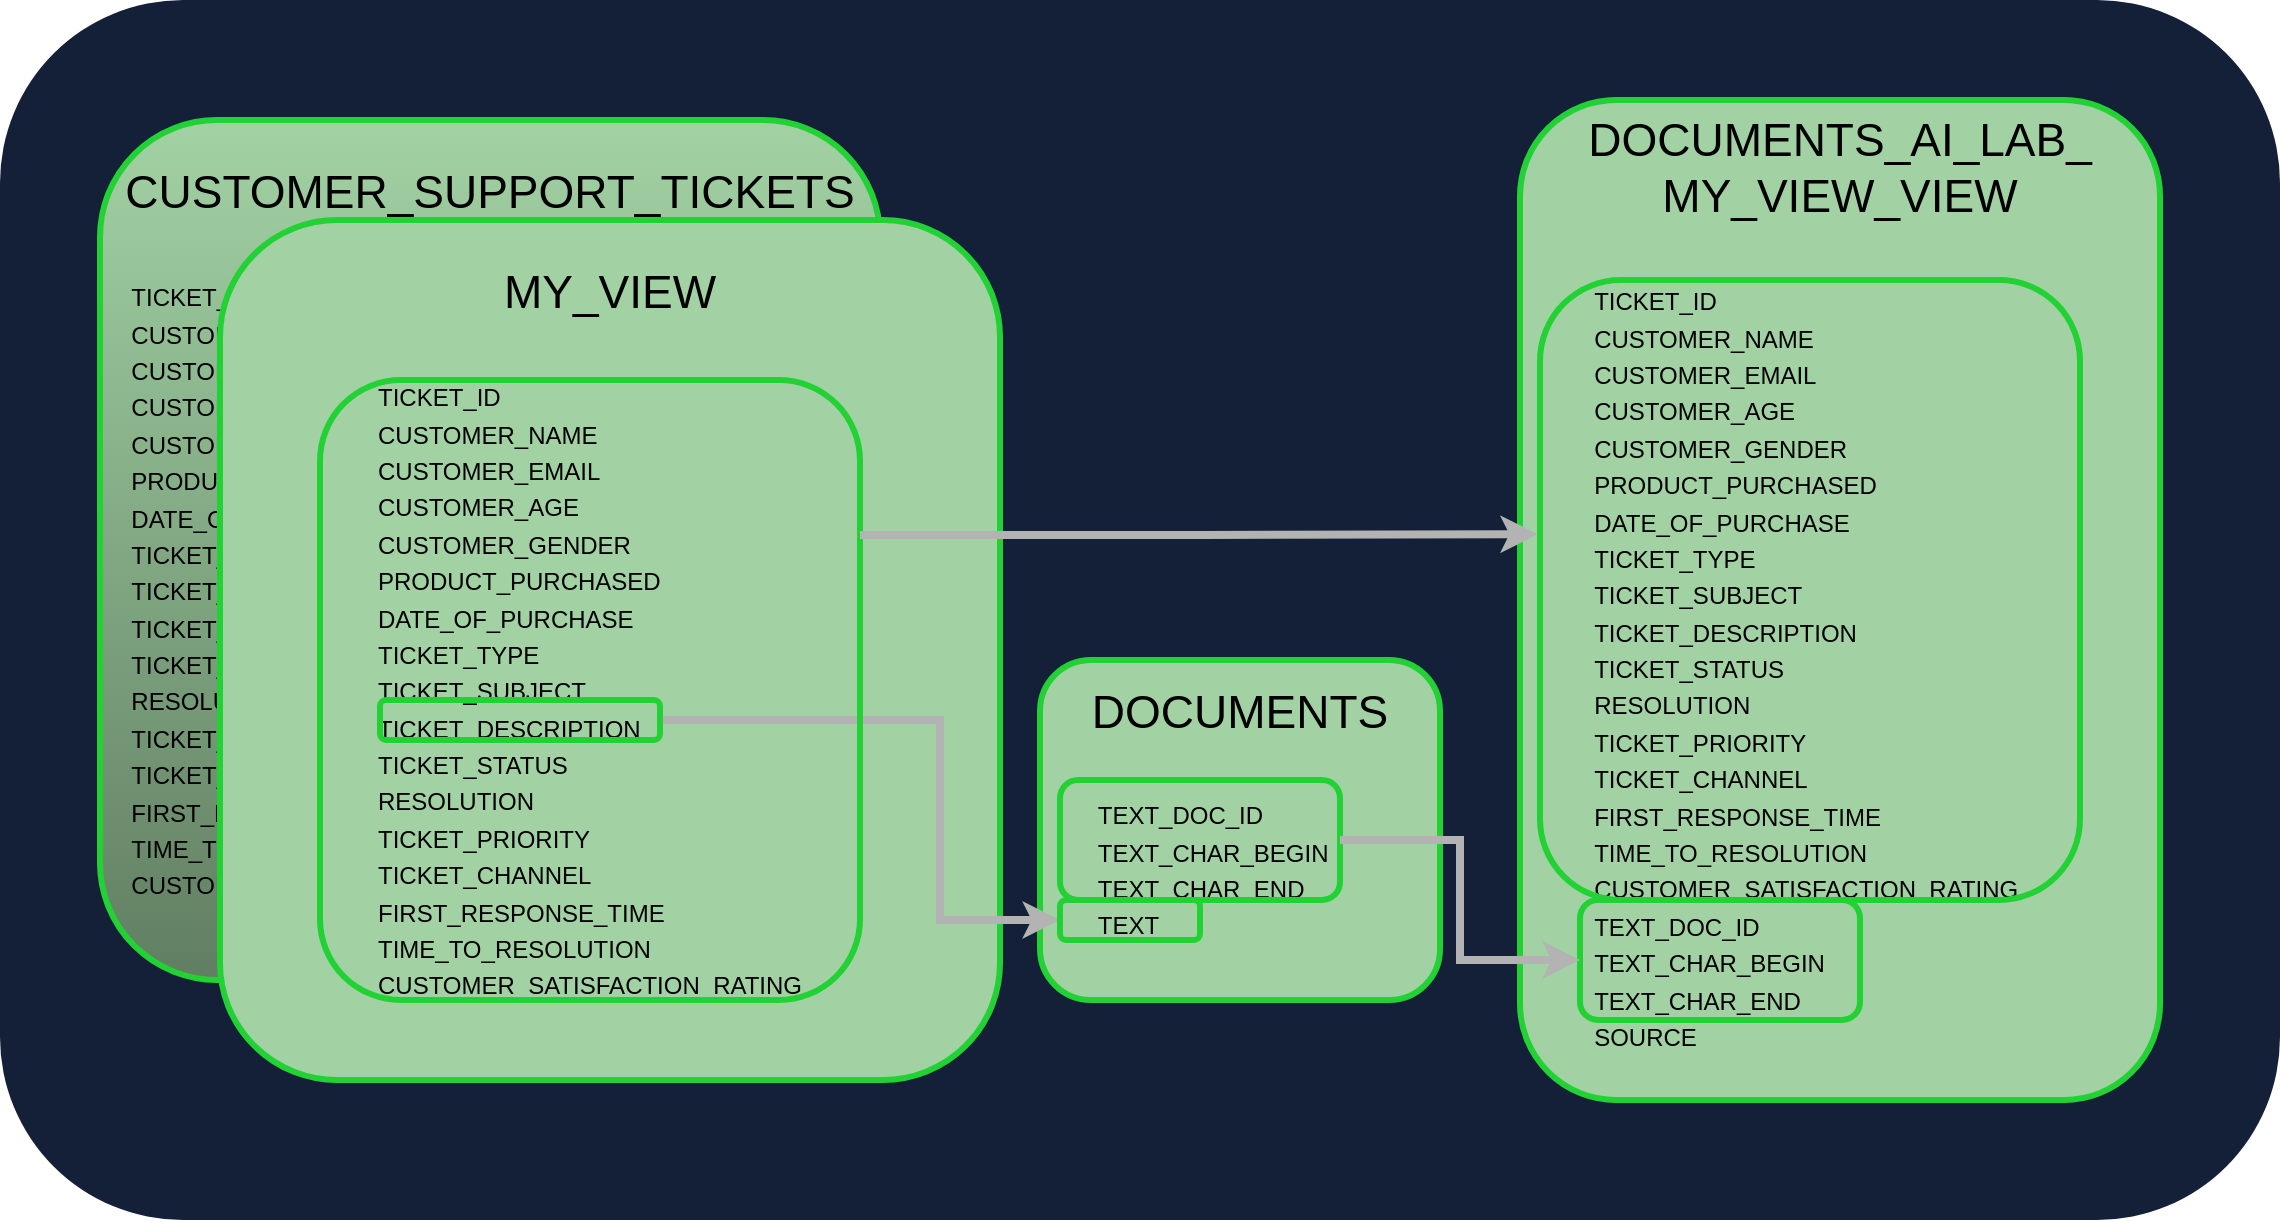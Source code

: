 <mxfile version="27.1.6">
  <diagram name="Page-1" id="POaLV1qd_8ivgcaJ0k6t">
    <mxGraphModel dx="5090" dy="2903" grid="1" gridSize="10" guides="1" tooltips="1" connect="1" arrows="1" fold="1" page="1" pageScale="1" pageWidth="850" pageHeight="1100" math="0" shadow="0">
      <root>
        <mxCell id="0" />
        <mxCell id="1" parent="0" />
        <mxCell id="8z2NHTdnz_yu78FJvaMC-28" value="" style="rounded=1;whiteSpace=wrap;html=1;strokeColor=none;strokeWidth=3;align=center;verticalAlign=middle;fontFamily=Helvetica;fontSize=12;fontColor=default;fillColor=#142037;" parent="1" vertex="1">
          <mxGeometry x="-1690" y="-1080" width="1140" height="610" as="geometry" />
        </mxCell>
        <mxCell id="8z2NHTdnz_yu78FJvaMC-19" style="edgeStyle=orthogonalEdgeStyle;rounded=0;orthogonalLoop=1;jettySize=auto;html=1;exitX=0.5;exitY=1;exitDx=0;exitDy=0;" parent="1" edge="1">
          <mxGeometry relative="1" as="geometry">
            <mxPoint x="-1400" y="-680" as="sourcePoint" />
            <mxPoint x="-1400" y="-680" as="targetPoint" />
          </mxGeometry>
        </mxCell>
        <mxCell id="8z2NHTdnz_yu78FJvaMC-63" value="&lt;div&gt;&lt;font style=&quot;font-size: 23px;&quot;&gt;DOCUMENTS&lt;/font&gt;&lt;/div&gt;&lt;div&gt;&lt;font style=&quot;font-size: 23px;&quot;&gt;&lt;u&gt;&lt;br&gt;&lt;/u&gt;&lt;/font&gt;&lt;/div&gt;&lt;div&gt;&lt;table&gt;&lt;tbody&gt;&lt;tr align=&quot;left&quot;&gt;&lt;td&gt;&lt;font&gt;TEXT_DOC_ID&lt;/font&gt;&lt;/td&gt;&lt;/tr&gt;&lt;tr align=&quot;left&quot;&gt;&lt;td&gt;&lt;font&gt;&lt;span&gt;TEXT_CHAR_BEGIN&lt;/span&gt;&lt;/font&gt;&lt;/td&gt;&lt;/tr&gt;&lt;tr align=&quot;left&quot;&gt;&lt;td&gt;&lt;font&gt;TEXT_CHAR_END&lt;/font&gt;&lt;/td&gt;&lt;/tr&gt;&lt;tr align=&quot;left&quot;&gt;&lt;td&gt;&lt;font&gt;TEXT&lt;/font&gt;&lt;/td&gt;&lt;/tr&gt;&lt;/tbody&gt;&lt;/table&gt;&lt;br&gt;&lt;/div&gt;" style="rounded=1;whiteSpace=wrap;html=1;strokeColor=#22D234;strokeWidth=3;align=center;verticalAlign=middle;fontFamily=Helvetica;fontSize=12;fontColor=default;labelBackgroundColor=none;fillColor=#A2D2A4;" parent="1" vertex="1">
          <mxGeometry x="-1170" y="-750" width="200" height="170" as="geometry" />
        </mxCell>
        <mxCell id="8z2NHTdnz_yu78FJvaMC-69" value="&lt;div&gt;&lt;font style=&quot;font-size: 23px;&quot;&gt;CUSTOMER_SUPPORT_TICKETS&lt;/font&gt;&lt;br&gt;&lt;br&gt;&lt;br&gt;&lt;table&gt;&lt;tbody&gt;&lt;tr&gt;&lt;td align=&quot;left&quot;&gt;TICKET_ID&lt;/td&gt;            &lt;td align=&quot;left&quot;&gt;&lt;br&gt;&lt;/td&gt;            &lt;td align=&quot;left&quot;&gt;&lt;br&gt;&lt;/td&gt;            &lt;td align=&quot;left&quot;&gt;&lt;br&gt;&lt;/td&gt;            &lt;td&gt;&lt;br&gt;&lt;/td&gt;            &lt;td&gt;&lt;br&gt;&lt;/td&gt;        &lt;/tr&gt;        &lt;tr&gt;            &lt;td align=&quot;left&quot;&gt;CUSTOMER_NAME&lt;/td&gt;            &lt;td align=&quot;left&quot;&gt;&lt;br&gt;&lt;/td&gt;            &lt;td align=&quot;left&quot;&gt;&lt;br&gt;&lt;/td&gt;            &lt;td align=&quot;left&quot;&gt;&lt;br&gt;&lt;/td&gt;            &lt;td&gt;&lt;br&gt;&lt;/td&gt;            &lt;td&gt;&lt;br&gt;&lt;/td&gt;        &lt;/tr&gt;        &lt;tr&gt;            &lt;td align=&quot;left&quot;&gt;CUSTOMER_EMAIL&lt;/td&gt;            &lt;td align=&quot;left&quot;&gt;&lt;br&gt;&lt;/td&gt;            &lt;td align=&quot;left&quot;&gt;&lt;br&gt;&lt;/td&gt;            &lt;td align=&quot;left&quot;&gt;&lt;br&gt;&lt;/td&gt;            &lt;td&gt;&lt;br&gt;&lt;/td&gt;            &lt;td&gt;&lt;br&gt;&lt;/td&gt;        &lt;/tr&gt;        &lt;tr&gt;            &lt;td align=&quot;left&quot;&gt;CUSTOMER_AGE&lt;/td&gt;            &lt;td align=&quot;left&quot;&gt;&lt;br&gt;&lt;/td&gt;            &lt;td align=&quot;left&quot;&gt;&lt;br&gt;&lt;/td&gt;            &lt;td align=&quot;left&quot;&gt;&lt;br&gt;&lt;/td&gt;            &lt;td&gt;&lt;br&gt;&lt;/td&gt;            &lt;td&gt;&lt;br&gt;&lt;/td&gt;        &lt;/tr&gt;        &lt;tr&gt;            &lt;td align=&quot;left&quot;&gt;CUSTOMER_GENDER&lt;/td&gt;            &lt;td align=&quot;left&quot;&gt;&lt;br&gt;&lt;/td&gt;            &lt;td align=&quot;left&quot;&gt;&lt;br&gt;&lt;/td&gt;            &lt;td align=&quot;left&quot;&gt;&lt;br&gt;&lt;/td&gt;            &lt;td&gt;&lt;br&gt;&lt;/td&gt;            &lt;td&gt;&lt;br&gt;&lt;/td&gt;        &lt;/tr&gt;        &lt;tr&gt;            &lt;td align=&quot;left&quot;&gt;PRODUCT_PURCHASED&lt;/td&gt;            &lt;td align=&quot;left&quot;&gt;&lt;br&gt;&lt;/td&gt;            &lt;td align=&quot;left&quot;&gt;&lt;br&gt;&lt;/td&gt;            &lt;td align=&quot;left&quot;&gt;&lt;br&gt;&lt;/td&gt;            &lt;td&gt;&lt;br&gt;&lt;/td&gt;            &lt;td&gt;&lt;br&gt;&lt;/td&gt;        &lt;/tr&gt;        &lt;tr&gt;            &lt;td align=&quot;left&quot;&gt;DATE_OF_PURCHASE&lt;/td&gt;            &lt;td align=&quot;left&quot;&gt;&lt;br&gt;&lt;/td&gt;            &lt;td align=&quot;left&quot;&gt;&lt;br&gt;&lt;/td&gt;            &lt;td align=&quot;left&quot;&gt;&lt;br&gt;&lt;/td&gt;            &lt;td&gt;&lt;br&gt;&lt;/td&gt;            &lt;td&gt;&lt;br&gt;&lt;/td&gt;        &lt;/tr&gt;        &lt;tr&gt;            &lt;td align=&quot;left&quot;&gt;TICKET_TYPE&lt;/td&gt;            &lt;td align=&quot;left&quot;&gt;&lt;br&gt;&lt;/td&gt;            &lt;td align=&quot;left&quot;&gt;&lt;br&gt;&lt;/td&gt;            &lt;td align=&quot;left&quot;&gt;&lt;br&gt;&lt;/td&gt;            &lt;td&gt;&lt;br&gt;&lt;/td&gt;            &lt;td&gt;&lt;br&gt;&lt;/td&gt;        &lt;/tr&gt;        &lt;tr&gt;            &lt;td align=&quot;left&quot;&gt;TICKET_SUBJECT&lt;/td&gt;            &lt;td align=&quot;left&quot;&gt;&lt;br&gt;&lt;/td&gt;            &lt;td align=&quot;left&quot;&gt;&lt;br&gt;&lt;/td&gt;            &lt;td align=&quot;left&quot;&gt;&lt;br&gt;&lt;/td&gt;            &lt;td&gt;&lt;br&gt;&lt;/td&gt;            &lt;td&gt;&lt;br&gt;&lt;/td&gt;        &lt;/tr&gt;        &lt;tr&gt;            &lt;td align=&quot;left&quot;&gt;TICKET_DESCRIPTION&lt;/td&gt;            &lt;td align=&quot;left&quot;&gt;&lt;br&gt;&lt;/td&gt;            &lt;td align=&quot;left&quot;&gt;&lt;br&gt;&lt;/td&gt;            &lt;td align=&quot;left&quot;&gt;&lt;br&gt;&lt;/td&gt;            &lt;td&gt;&lt;br&gt;&lt;/td&gt;            &lt;td&gt;&lt;br&gt;&lt;/td&gt;        &lt;/tr&gt;        &lt;tr&gt;            &lt;td align=&quot;left&quot;&gt;TICKET_STATUS&lt;/td&gt;            &lt;td align=&quot;left&quot;&gt;&lt;br&gt;&lt;/td&gt;            &lt;td align=&quot;left&quot;&gt;&lt;br&gt;&lt;/td&gt;            &lt;td align=&quot;left&quot;&gt;&lt;br&gt;&lt;/td&gt;            &lt;td&gt;&lt;br&gt;&lt;/td&gt;            &lt;td&gt;&lt;br&gt;&lt;/td&gt;        &lt;/tr&gt;        &lt;tr&gt;            &lt;td align=&quot;left&quot;&gt;RESOLUTION&lt;/td&gt;            &lt;td align=&quot;left&quot;&gt;&lt;br&gt;&lt;/td&gt;            &lt;td align=&quot;left&quot;&gt;&lt;br&gt;&lt;/td&gt;            &lt;td align=&quot;left&quot;&gt;&lt;br&gt;&lt;/td&gt;            &lt;td&gt;&lt;br&gt;&lt;/td&gt;            &lt;td&gt;&lt;br&gt;&lt;/td&gt;        &lt;/tr&gt;        &lt;tr&gt;            &lt;td align=&quot;left&quot;&gt;TICKET_PRIORITY&lt;/td&gt;            &lt;td align=&quot;left&quot;&gt;&lt;br&gt;&lt;/td&gt;            &lt;td align=&quot;left&quot;&gt;&lt;br&gt;&lt;/td&gt;            &lt;td align=&quot;left&quot;&gt;&lt;br&gt;&lt;/td&gt;            &lt;td&gt;&lt;br&gt;&lt;/td&gt;            &lt;td&gt;&lt;br&gt;&lt;/td&gt;        &lt;/tr&gt;        &lt;tr&gt;            &lt;td align=&quot;left&quot;&gt;TICKET_CHANNEL&lt;/td&gt;            &lt;td align=&quot;left&quot;&gt;&lt;br&gt;&lt;/td&gt;            &lt;td align=&quot;left&quot;&gt;&lt;br&gt;&lt;/td&gt;            &lt;td align=&quot;left&quot;&gt;&lt;br&gt;&lt;/td&gt;            &lt;td&gt;&lt;br&gt;&lt;/td&gt;            &lt;td&gt;&lt;br&gt;&lt;/td&gt;        &lt;/tr&gt;        &lt;tr&gt;            &lt;td align=&quot;left&quot;&gt;FIRST_RESPONSE_TIME&lt;/td&gt;            &lt;td align=&quot;left&quot;&gt;&lt;br&gt;&lt;/td&gt;            &lt;td align=&quot;left&quot;&gt;&lt;br&gt;&lt;/td&gt;            &lt;td align=&quot;left&quot;&gt;&lt;br&gt;&lt;/td&gt;            &lt;td&gt;&lt;br&gt;&lt;/td&gt;            &lt;td&gt;&lt;br&gt;&lt;/td&gt;        &lt;/tr&gt;        &lt;tr&gt;            &lt;td align=&quot;left&quot;&gt;TIME_TO_RESOLUTION&lt;/td&gt;            &lt;td align=&quot;left&quot;&gt;&lt;br&gt;&lt;/td&gt;            &lt;td align=&quot;left&quot;&gt;&lt;br&gt;&lt;/td&gt;            &lt;td align=&quot;left&quot;&gt;&lt;br&gt;&lt;/td&gt;            &lt;td&gt;&lt;br&gt;&lt;/td&gt;            &lt;td&gt;&lt;br&gt;&lt;/td&gt;        &lt;/tr&gt;        &lt;tr&gt;            &lt;td&gt;CUSTOMER_SATISFACTION_RATING&lt;/td&gt;            &lt;td&gt;&lt;br&gt;&lt;/td&gt;            &lt;td&gt;&lt;br&gt;&lt;/td&gt;            &lt;td&gt;&lt;br&gt;&lt;/td&gt;            &lt;td&gt;&lt;br&gt;&lt;/td&gt;            &lt;td&gt;&lt;br&gt;&lt;/td&gt;&lt;/tr&gt;&lt;/tbody&gt;&lt;/table&gt;&lt;br&gt;&lt;/div&gt;" style="rounded=1;whiteSpace=wrap;html=1;strokeColor=#22D234;strokeWidth=3;align=center;verticalAlign=middle;fontFamily=Helvetica;fontSize=12;fontColor=default;labelBackgroundColor=none;fillColor=#A2D2A4;gradientColor=#617E62;" parent="1" vertex="1">
          <mxGeometry x="-1640" y="-1020" width="390" height="430" as="geometry" />
        </mxCell>
        <mxCell id="8z2NHTdnz_yu78FJvaMC-68" value="&lt;div&gt;&lt;font style=&quot;font-size: 23px;&quot;&gt;MY_VIEW&lt;/font&gt;&lt;br&gt;&lt;br&gt;&lt;br&gt;&lt;table&gt;&lt;tbody&gt;&lt;tr&gt;&lt;td align=&quot;left&quot;&gt;TICKET_ID&lt;/td&gt;            &lt;td align=&quot;left&quot;&gt;&lt;br&gt;&lt;/td&gt;            &lt;td align=&quot;left&quot;&gt;&lt;br&gt;&lt;/td&gt;            &lt;td align=&quot;left&quot;&gt;&lt;br&gt;&lt;/td&gt;            &lt;td&gt;&lt;br&gt;&lt;/td&gt;            &lt;td&gt;&lt;br&gt;&lt;/td&gt;        &lt;/tr&gt;        &lt;tr&gt;            &lt;td align=&quot;left&quot;&gt;CUSTOMER_NAME&lt;/td&gt;            &lt;td align=&quot;left&quot;&gt;&lt;br&gt;&lt;/td&gt;            &lt;td align=&quot;left&quot;&gt;&lt;br&gt;&lt;/td&gt;            &lt;td align=&quot;left&quot;&gt;&lt;br&gt;&lt;/td&gt;            &lt;td&gt;&lt;br&gt;&lt;/td&gt;            &lt;td&gt;&lt;br&gt;&lt;/td&gt;        &lt;/tr&gt;        &lt;tr&gt;            &lt;td align=&quot;left&quot;&gt;CUSTOMER_EMAIL&lt;/td&gt;            &lt;td align=&quot;left&quot;&gt;&lt;br&gt;&lt;/td&gt;            &lt;td align=&quot;left&quot;&gt;&lt;br&gt;&lt;/td&gt;            &lt;td align=&quot;left&quot;&gt;&lt;br&gt;&lt;/td&gt;            &lt;td&gt;&lt;br&gt;&lt;/td&gt;            &lt;td&gt;&lt;br&gt;&lt;/td&gt;        &lt;/tr&gt;        &lt;tr&gt;            &lt;td align=&quot;left&quot;&gt;CUSTOMER_AGE&lt;/td&gt;            &lt;td align=&quot;left&quot;&gt;&lt;br&gt;&lt;/td&gt;            &lt;td align=&quot;left&quot;&gt;&lt;br&gt;&lt;/td&gt;            &lt;td align=&quot;left&quot;&gt;&lt;br&gt;&lt;/td&gt;            &lt;td&gt;&lt;br&gt;&lt;/td&gt;            &lt;td&gt;&lt;br&gt;&lt;/td&gt;        &lt;/tr&gt;        &lt;tr&gt;            &lt;td align=&quot;left&quot;&gt;CUSTOMER_GENDER&lt;/td&gt;            &lt;td align=&quot;left&quot;&gt;&lt;br&gt;&lt;/td&gt;            &lt;td align=&quot;left&quot;&gt;&lt;br&gt;&lt;/td&gt;            &lt;td align=&quot;left&quot;&gt;&lt;br&gt;&lt;/td&gt;            &lt;td&gt;&lt;br&gt;&lt;/td&gt;            &lt;td&gt;&lt;br&gt;&lt;/td&gt;        &lt;/tr&gt;        &lt;tr&gt;            &lt;td align=&quot;left&quot;&gt;PRODUCT_PURCHASED&lt;/td&gt;            &lt;td align=&quot;left&quot;&gt;&lt;br&gt;&lt;/td&gt;            &lt;td align=&quot;left&quot;&gt;&lt;br&gt;&lt;/td&gt;            &lt;td align=&quot;left&quot;&gt;&lt;br&gt;&lt;/td&gt;            &lt;td&gt;&lt;br&gt;&lt;/td&gt;            &lt;td&gt;&lt;br&gt;&lt;/td&gt;        &lt;/tr&gt;        &lt;tr&gt;            &lt;td align=&quot;left&quot;&gt;DATE_OF_PURCHASE&lt;/td&gt;            &lt;td align=&quot;left&quot;&gt;&lt;br&gt;&lt;/td&gt;            &lt;td align=&quot;left&quot;&gt;&lt;br&gt;&lt;/td&gt;            &lt;td align=&quot;left&quot;&gt;&lt;br&gt;&lt;/td&gt;            &lt;td&gt;&lt;br&gt;&lt;/td&gt;            &lt;td&gt;&lt;br&gt;&lt;/td&gt;        &lt;/tr&gt;        &lt;tr&gt;            &lt;td align=&quot;left&quot;&gt;TICKET_TYPE&lt;/td&gt;            &lt;td align=&quot;left&quot;&gt;&lt;br&gt;&lt;/td&gt;            &lt;td align=&quot;left&quot;&gt;&lt;br&gt;&lt;/td&gt;            &lt;td align=&quot;left&quot;&gt;&lt;br&gt;&lt;/td&gt;            &lt;td&gt;&lt;br&gt;&lt;/td&gt;            &lt;td&gt;&lt;br&gt;&lt;/td&gt;        &lt;/tr&gt;        &lt;tr&gt;            &lt;td align=&quot;left&quot;&gt;TICKET_SUBJECT&lt;/td&gt;            &lt;td align=&quot;left&quot;&gt;&lt;br&gt;&lt;/td&gt;            &lt;td align=&quot;left&quot;&gt;&lt;br&gt;&lt;/td&gt;            &lt;td align=&quot;left&quot;&gt;&lt;br&gt;&lt;/td&gt;            &lt;td&gt;&lt;br&gt;&lt;/td&gt;            &lt;td&gt;&lt;br&gt;&lt;/td&gt;        &lt;/tr&gt;        &lt;tr&gt;            &lt;td align=&quot;left&quot;&gt;TICKET_DESCRIPTION&lt;/td&gt;            &lt;td align=&quot;left&quot;&gt;&lt;br&gt;&lt;/td&gt;            &lt;td align=&quot;left&quot;&gt;&lt;br&gt;&lt;/td&gt;            &lt;td align=&quot;left&quot;&gt;&lt;br&gt;&lt;/td&gt;            &lt;td&gt;&lt;br&gt;&lt;/td&gt;            &lt;td&gt;&lt;br&gt;&lt;/td&gt;        &lt;/tr&gt;        &lt;tr&gt;            &lt;td align=&quot;left&quot;&gt;TICKET_STATUS&lt;/td&gt;            &lt;td align=&quot;left&quot;&gt;&lt;br&gt;&lt;/td&gt;            &lt;td align=&quot;left&quot;&gt;&lt;br&gt;&lt;/td&gt;            &lt;td align=&quot;left&quot;&gt;&lt;br&gt;&lt;/td&gt;            &lt;td&gt;&lt;br&gt;&lt;/td&gt;            &lt;td&gt;&lt;br&gt;&lt;/td&gt;        &lt;/tr&gt;        &lt;tr&gt;            &lt;td align=&quot;left&quot;&gt;RESOLUTION&lt;/td&gt;            &lt;td align=&quot;left&quot;&gt;&lt;br&gt;&lt;/td&gt;            &lt;td align=&quot;left&quot;&gt;&lt;br&gt;&lt;/td&gt;            &lt;td align=&quot;left&quot;&gt;&lt;br&gt;&lt;/td&gt;            &lt;td&gt;&lt;br&gt;&lt;/td&gt;            &lt;td&gt;&lt;br&gt;&lt;/td&gt;        &lt;/tr&gt;        &lt;tr&gt;            &lt;td align=&quot;left&quot;&gt;TICKET_PRIORITY&lt;/td&gt;            &lt;td align=&quot;left&quot;&gt;&lt;br&gt;&lt;/td&gt;            &lt;td align=&quot;left&quot;&gt;&lt;br&gt;&lt;/td&gt;            &lt;td align=&quot;left&quot;&gt;&lt;br&gt;&lt;/td&gt;            &lt;td&gt;&lt;br&gt;&lt;/td&gt;            &lt;td&gt;&lt;br&gt;&lt;/td&gt;        &lt;/tr&gt;        &lt;tr&gt;            &lt;td align=&quot;left&quot;&gt;TICKET_CHANNEL&lt;/td&gt;            &lt;td align=&quot;left&quot;&gt;&lt;br&gt;&lt;/td&gt;            &lt;td align=&quot;left&quot;&gt;&lt;br&gt;&lt;/td&gt;            &lt;td align=&quot;left&quot;&gt;&lt;br&gt;&lt;/td&gt;            &lt;td&gt;&lt;br&gt;&lt;/td&gt;            &lt;td&gt;&lt;br&gt;&lt;/td&gt;        &lt;/tr&gt;        &lt;tr&gt;            &lt;td align=&quot;left&quot;&gt;FIRST_RESPONSE_TIME&lt;/td&gt;            &lt;td align=&quot;left&quot;&gt;&lt;br&gt;&lt;/td&gt;            &lt;td align=&quot;left&quot;&gt;&lt;br&gt;&lt;/td&gt;            &lt;td align=&quot;left&quot;&gt;&lt;br&gt;&lt;/td&gt;            &lt;td&gt;&lt;br&gt;&lt;/td&gt;            &lt;td&gt;&lt;br&gt;&lt;/td&gt;        &lt;/tr&gt;        &lt;tr&gt;            &lt;td align=&quot;left&quot;&gt;TIME_TO_RESOLUTION&lt;/td&gt;            &lt;td align=&quot;left&quot;&gt;&lt;br&gt;&lt;/td&gt;            &lt;td align=&quot;left&quot;&gt;&lt;br&gt;&lt;/td&gt;            &lt;td align=&quot;left&quot;&gt;&lt;br&gt;&lt;/td&gt;            &lt;td&gt;&lt;br&gt;&lt;/td&gt;            &lt;td&gt;&lt;br&gt;&lt;/td&gt;        &lt;/tr&gt;        &lt;tr&gt;            &lt;td&gt;CUSTOMER_SATISFACTION_RATING&lt;/td&gt;            &lt;td&gt;&lt;br&gt;&lt;/td&gt;            &lt;td&gt;&lt;br&gt;&lt;/td&gt;            &lt;td&gt;&lt;br&gt;&lt;/td&gt;            &lt;td&gt;&lt;br&gt;&lt;/td&gt;            &lt;td&gt;&lt;br&gt;&lt;/td&gt;&lt;/tr&gt;&lt;/tbody&gt;&lt;/table&gt;&lt;br&gt;&lt;/div&gt;" style="rounded=1;whiteSpace=wrap;html=1;strokeColor=#22D234;strokeWidth=3;align=center;verticalAlign=middle;fontFamily=Helvetica;fontSize=12;fontColor=default;labelBackgroundColor=none;fillColor=#A2D2A4;" parent="1" vertex="1">
          <mxGeometry x="-1580" y="-970" width="390" height="430" as="geometry" />
        </mxCell>
        <mxCell id="Z1u9556wt53OnKgccqqB-5" value="" style="rounded=1;whiteSpace=wrap;html=1;strokeColor=#22D234;strokeWidth=3;align=center;verticalAlign=middle;fontFamily=Helvetica;fontSize=12;fontColor=default;labelBackgroundColor=none;fillColor=none;" parent="1" vertex="1">
          <mxGeometry x="-1160" y="-690" width="140" height="60" as="geometry" />
        </mxCell>
        <mxCell id="URa2SMM36MfCH6HbQujx-26" style="edgeStyle=orthogonalEdgeStyle;shape=connector;rounded=0;orthogonalLoop=1;jettySize=auto;html=1;exitX=1;exitY=0.5;exitDx=0;exitDy=0;entryX=0;entryY=0.5;entryDx=0;entryDy=0;strokeColor=#B3B3B3;strokeWidth=4;align=center;verticalAlign=middle;fontFamily=Helvetica;fontSize=12;fontColor=default;labelBackgroundColor=none;endArrow=classic;" edge="1" parent="1" source="Z1u9556wt53OnKgccqqB-12" target="Z1u9556wt53OnKgccqqB-13">
          <mxGeometry relative="1" as="geometry">
            <Array as="points">
              <mxPoint x="-1220" y="-720" />
              <mxPoint x="-1220" y="-620" />
            </Array>
          </mxGeometry>
        </mxCell>
        <mxCell id="Z1u9556wt53OnKgccqqB-12" value="" style="rounded=1;whiteSpace=wrap;html=1;strokeColor=#22D234;strokeWidth=3;align=center;verticalAlign=middle;fontFamily=Helvetica;fontSize=12;fontColor=default;labelBackgroundColor=none;fillColor=none;" parent="1" vertex="1">
          <mxGeometry x="-1500" y="-730" width="140" height="20" as="geometry" />
        </mxCell>
        <mxCell id="Z1u9556wt53OnKgccqqB-13" value="" style="rounded=1;whiteSpace=wrap;html=1;strokeColor=#22D234;strokeWidth=3;align=center;verticalAlign=middle;fontFamily=Helvetica;fontSize=12;fontColor=default;labelBackgroundColor=none;fillColor=none;" parent="1" vertex="1">
          <mxGeometry x="-1160" y="-630" width="70" height="20" as="geometry" />
        </mxCell>
        <mxCell id="URa2SMM36MfCH6HbQujx-20" value="&lt;div&gt;&lt;font style=&quot;font-size: 23px;&quot;&gt;DOCUMENTS_AI_LAB_&lt;/font&gt;&lt;/div&gt;&lt;div&gt;&lt;font style=&quot;font-size: 23px;&quot;&gt;MY_VIEW_VIEW&lt;/font&gt;&lt;/div&gt;&lt;div&gt;&lt;br&gt;&lt;br&gt;&lt;table&gt;&lt;tbody&gt;&lt;tr&gt;&lt;td align=&quot;left&quot;&gt;TICKET_ID&lt;/td&gt;            &lt;td&gt;&lt;br&gt;&lt;/td&gt;            &lt;td&gt;&lt;br&gt;&lt;/td&gt;            &lt;td&gt;&lt;br&gt;&lt;/td&gt;            &lt;td&gt;&lt;br&gt;&lt;/td&gt;            &lt;td&gt;&lt;br&gt;&lt;/td&gt;        &lt;/tr&gt;        &lt;tr&gt;            &lt;td align=&quot;left&quot;&gt;CUSTOMER_NAME&lt;/td&gt;            &lt;td&gt;&lt;br&gt;&lt;/td&gt;            &lt;td&gt;&lt;br&gt;&lt;/td&gt;            &lt;td&gt;&lt;br&gt;&lt;/td&gt;            &lt;td&gt;&lt;br&gt;&lt;/td&gt;            &lt;td&gt;&lt;br&gt;&lt;/td&gt;        &lt;/tr&gt;        &lt;tr&gt;            &lt;td align=&quot;left&quot;&gt;CUSTOMER_EMAIL&lt;/td&gt;            &lt;td&gt;&lt;br&gt;&lt;/td&gt;            &lt;td&gt;&lt;br&gt;&lt;/td&gt;            &lt;td&gt;&lt;br&gt;&lt;/td&gt;            &lt;td&gt;&lt;br&gt;&lt;/td&gt;            &lt;td&gt;&lt;br&gt;&lt;/td&gt;        &lt;/tr&gt;        &lt;tr&gt;            &lt;td align=&quot;left&quot;&gt;CUSTOMER_AGE&lt;/td&gt;            &lt;td&gt;&lt;br&gt;&lt;/td&gt;            &lt;td&gt;&lt;br&gt;&lt;/td&gt;            &lt;td&gt;&lt;br&gt;&lt;/td&gt;            &lt;td&gt;&lt;br&gt;&lt;/td&gt;            &lt;td&gt;&lt;br&gt;&lt;/td&gt;        &lt;/tr&gt;        &lt;tr&gt;            &lt;td align=&quot;left&quot;&gt;CUSTOMER_GENDER&lt;/td&gt;            &lt;td&gt;&lt;br&gt;&lt;/td&gt;            &lt;td&gt;&lt;br&gt;&lt;/td&gt;            &lt;td&gt;&lt;br&gt;&lt;/td&gt;            &lt;td&gt;&lt;br&gt;&lt;/td&gt;            &lt;td&gt;&lt;br&gt;&lt;/td&gt;        &lt;/tr&gt;        &lt;tr&gt;            &lt;td align=&quot;left&quot;&gt;PRODUCT_PURCHASED&lt;/td&gt;            &lt;td&gt;&lt;br&gt;&lt;/td&gt;            &lt;td&gt;&lt;br&gt;&lt;/td&gt;            &lt;td&gt;&lt;br&gt;&lt;/td&gt;            &lt;td&gt;&lt;br&gt;&lt;/td&gt;            &lt;td&gt;&lt;br&gt;&lt;/td&gt;        &lt;/tr&gt;        &lt;tr&gt;            &lt;td align=&quot;left&quot;&gt;DATE_OF_PURCHASE&lt;/td&gt;            &lt;td&gt;&lt;br&gt;&lt;/td&gt;            &lt;td&gt;&lt;br&gt;&lt;/td&gt;            &lt;td&gt;&lt;br&gt;&lt;/td&gt;            &lt;td&gt;&lt;br&gt;&lt;/td&gt;            &lt;td&gt;&lt;br&gt;&lt;/td&gt;        &lt;/tr&gt;        &lt;tr&gt;            &lt;td align=&quot;left&quot;&gt;TICKET_TYPE&lt;/td&gt;            &lt;td&gt;&lt;br&gt;&lt;/td&gt;            &lt;td&gt;&lt;br&gt;&lt;/td&gt;            &lt;td&gt;&lt;br&gt;&lt;/td&gt;            &lt;td&gt;&lt;br&gt;&lt;/td&gt;            &lt;td&gt;&lt;br&gt;&lt;/td&gt;        &lt;/tr&gt;        &lt;tr&gt;            &lt;td align=&quot;left&quot;&gt;TICKET_SUBJECT&lt;/td&gt;            &lt;td&gt;&lt;br&gt;&lt;/td&gt;            &lt;td&gt;&lt;br&gt;&lt;/td&gt;            &lt;td&gt;&lt;br&gt;&lt;/td&gt;            &lt;td&gt;&lt;br&gt;&lt;/td&gt;            &lt;td&gt;&lt;br&gt;&lt;/td&gt;        &lt;/tr&gt;        &lt;tr&gt;            &lt;td align=&quot;left&quot;&gt;TICKET_DESCRIPTION&lt;/td&gt;            &lt;td&gt;&lt;br&gt;&lt;/td&gt;            &lt;td&gt;&lt;br&gt;&lt;/td&gt;            &lt;td&gt;&lt;br&gt;&lt;/td&gt;            &lt;td&gt;&lt;br&gt;&lt;/td&gt;            &lt;td&gt;&lt;br&gt;&lt;/td&gt;        &lt;/tr&gt;        &lt;tr&gt;            &lt;td align=&quot;left&quot;&gt;TICKET_STATUS&lt;/td&gt;            &lt;td&gt;&lt;br&gt;&lt;/td&gt;            &lt;td&gt;&lt;br&gt;&lt;/td&gt;            &lt;td&gt;&lt;br&gt;&lt;/td&gt;            &lt;td&gt;&lt;br&gt;&lt;/td&gt;            &lt;td&gt;&lt;br&gt;&lt;/td&gt;        &lt;/tr&gt;        &lt;tr&gt;            &lt;td align=&quot;left&quot;&gt;RESOLUTION&lt;/td&gt;            &lt;td&gt;&lt;br&gt;&lt;/td&gt;            &lt;td&gt;&lt;br&gt;&lt;/td&gt;            &lt;td&gt;&lt;br&gt;&lt;/td&gt;            &lt;td&gt;&lt;br&gt;&lt;/td&gt;            &lt;td&gt;&lt;br&gt;&lt;/td&gt;        &lt;/tr&gt;        &lt;tr&gt;            &lt;td align=&quot;left&quot;&gt;TICKET_PRIORITY&lt;/td&gt;            &lt;td&gt;&lt;br&gt;&lt;/td&gt;            &lt;td&gt;&lt;br&gt;&lt;/td&gt;            &lt;td&gt;&lt;br&gt;&lt;/td&gt;            &lt;td&gt;&lt;br&gt;&lt;/td&gt;            &lt;td&gt;&lt;br&gt;&lt;/td&gt;        &lt;/tr&gt;        &lt;tr&gt;            &lt;td align=&quot;left&quot;&gt;TICKET_CHANNEL&lt;/td&gt;            &lt;td&gt;&lt;br&gt;&lt;/td&gt;            &lt;td&gt;&lt;br&gt;&lt;/td&gt;            &lt;td&gt;&lt;br&gt;&lt;/td&gt;            &lt;td&gt;&lt;br&gt;&lt;/td&gt;            &lt;td&gt;&lt;br&gt;&lt;/td&gt;        &lt;/tr&gt;        &lt;tr&gt;            &lt;td align=&quot;left&quot;&gt;FIRST_RESPONSE_TIME&lt;/td&gt;            &lt;td&gt;&lt;br&gt;&lt;/td&gt;            &lt;td&gt;&lt;br&gt;&lt;/td&gt;            &lt;td&gt;&lt;br&gt;&lt;/td&gt;            &lt;td&gt;&lt;br&gt;&lt;/td&gt;            &lt;td&gt;&lt;br&gt;&lt;/td&gt;        &lt;/tr&gt;        &lt;tr&gt;            &lt;td align=&quot;left&quot;&gt;TIME_TO_RESOLUTION&lt;/td&gt;            &lt;td&gt;&lt;br&gt;&lt;/td&gt;            &lt;td&gt;&lt;br&gt;&lt;/td&gt;            &lt;td&gt;&lt;br&gt;&lt;/td&gt;            &lt;td&gt;&lt;br&gt;&lt;/td&gt;            &lt;td&gt;&lt;br&gt;&lt;/td&gt;        &lt;/tr&gt;        &lt;tr&gt;            &lt;td align=&quot;left&quot;&gt;CUSTOMER_SATISFACTION_RATING&lt;/td&gt;            &lt;td&gt;&lt;br&gt;&lt;/td&gt;            &lt;td&gt;&lt;br&gt;&lt;/td&gt;            &lt;td&gt;&lt;br&gt;&lt;/td&gt;            &lt;td&gt;&lt;br&gt;&lt;/td&gt;            &lt;td&gt;&lt;br&gt;&lt;/td&gt;        &lt;/tr&gt;        &lt;tr&gt;            &lt;td align=&quot;left&quot;&gt;TEXT_DOC_ID&lt;/td&gt;            &lt;td&gt;&lt;br&gt;&lt;/td&gt;            &lt;td&gt;&lt;br&gt;&lt;/td&gt;            &lt;td&gt;&lt;br&gt;&lt;/td&gt;            &lt;td&gt;&lt;br&gt;&lt;/td&gt;            &lt;td&gt;&lt;br&gt;&lt;/td&gt;        &lt;/tr&gt;        &lt;tr&gt;            &lt;td align=&quot;left&quot;&gt;TEXT_CHAR_BEGIN&lt;/td&gt;            &lt;td&gt;&lt;br&gt;&lt;/td&gt;            &lt;td&gt;&lt;br&gt;&lt;/td&gt;            &lt;td&gt;&lt;br&gt;&lt;/td&gt;            &lt;td&gt;&lt;br&gt;&lt;/td&gt;            &lt;td&gt;&lt;br&gt;&lt;/td&gt;        &lt;/tr&gt;        &lt;tr&gt;            &lt;td align=&quot;left&quot;&gt;TEXT_CHAR_END&lt;/td&gt;            &lt;td&gt;&lt;br&gt;&lt;/td&gt;            &lt;td&gt;&lt;br&gt;&lt;/td&gt;            &lt;td&gt;&lt;br&gt;&lt;/td&gt;            &lt;td&gt;&lt;br&gt;&lt;/td&gt;            &lt;td&gt;&lt;br&gt;&lt;/td&gt;        &lt;/tr&gt;        &lt;tr align=&quot;left&quot;&gt;            &lt;td&gt;SOURCE&lt;/td&gt;&lt;/tr&gt;&lt;/tbody&gt;&lt;/table&gt;&lt;br&gt;&lt;/div&gt;" style="rounded=1;whiteSpace=wrap;html=1;strokeColor=#22D234;strokeWidth=3;align=center;verticalAlign=middle;fontFamily=Helvetica;fontSize=12;fontColor=default;labelBackgroundColor=none;fillColor=#A2D2A4;" vertex="1" parent="1">
          <mxGeometry x="-930" y="-1030" width="320" height="500" as="geometry" />
        </mxCell>
        <mxCell id="Z1u9556wt53OnKgccqqB-10" value="" style="rounded=1;whiteSpace=wrap;html=1;strokeColor=#22D234;strokeWidth=3;align=center;verticalAlign=middle;fontFamily=Helvetica;fontSize=12;fontColor=default;labelBackgroundColor=none;fillColor=none;" parent="1" vertex="1">
          <mxGeometry x="-900" y="-630" width="140" height="60" as="geometry" />
        </mxCell>
        <mxCell id="URa2SMM36MfCH6HbQujx-27" style="edgeStyle=orthogonalEdgeStyle;shape=connector;rounded=0;orthogonalLoop=1;jettySize=auto;html=1;exitX=1;exitY=0.5;exitDx=0;exitDy=0;entryX=0;entryY=0.5;entryDx=0;entryDy=0;strokeColor=#B3B3B3;strokeWidth=4;align=center;verticalAlign=middle;fontFamily=Helvetica;fontSize=12;fontColor=default;labelBackgroundColor=none;endArrow=classic;" edge="1" parent="1" source="Z1u9556wt53OnKgccqqB-5" target="Z1u9556wt53OnKgccqqB-10">
          <mxGeometry relative="1" as="geometry" />
        </mxCell>
        <mxCell id="URa2SMM36MfCH6HbQujx-33" value="" style="rounded=1;whiteSpace=wrap;html=1;strokeColor=#22D234;strokeWidth=3;align=center;verticalAlign=middle;fontFamily=Helvetica;fontSize=12;fontColor=default;labelBackgroundColor=none;fillColor=none;" vertex="1" parent="1">
          <mxGeometry x="-920" y="-940" width="270" height="310" as="geometry" />
        </mxCell>
        <mxCell id="URa2SMM36MfCH6HbQujx-34" value="" style="rounded=1;whiteSpace=wrap;html=1;strokeColor=#22D234;strokeWidth=3;align=center;verticalAlign=middle;fontFamily=Helvetica;fontSize=12;fontColor=default;labelBackgroundColor=none;fillColor=none;" vertex="1" parent="1">
          <mxGeometry x="-1530" y="-890" width="270" height="310" as="geometry" />
        </mxCell>
        <mxCell id="URa2SMM36MfCH6HbQujx-35" style="edgeStyle=orthogonalEdgeStyle;shape=connector;rounded=0;orthogonalLoop=1;jettySize=auto;html=1;exitX=1;exitY=0.25;exitDx=0;exitDy=0;entryX=-0.004;entryY=0.41;entryDx=0;entryDy=0;entryPerimeter=0;strokeColor=#B3B3B3;strokeWidth=4;align=center;verticalAlign=middle;fontFamily=Helvetica;fontSize=12;fontColor=default;labelBackgroundColor=none;endArrow=classic;" edge="1" parent="1" source="URa2SMM36MfCH6HbQujx-34" target="URa2SMM36MfCH6HbQujx-33">
          <mxGeometry relative="1" as="geometry" />
        </mxCell>
      </root>
    </mxGraphModel>
  </diagram>
</mxfile>
